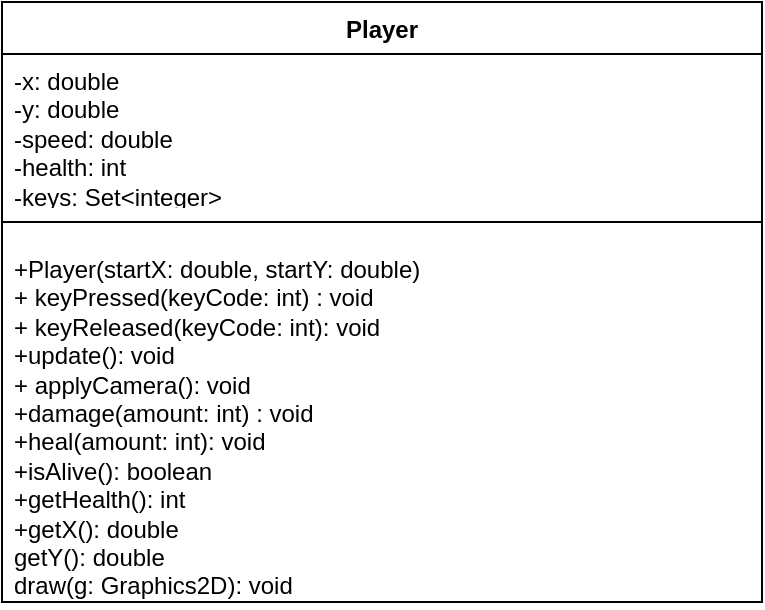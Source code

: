 <mxfile version="28.2.5">
  <diagram name="Page-1" id="wzdYmaSANyBIwJRAk64-">
    <mxGraphModel dx="976" dy="361" grid="1" gridSize="10" guides="1" tooltips="1" connect="1" arrows="1" fold="1" page="1" pageScale="1" pageWidth="850" pageHeight="1100" math="0" shadow="0">
      <root>
        <mxCell id="0" />
        <mxCell id="1" parent="0" />
        <mxCell id="9soJT8mT1mYBmQvVk3uF-15" value="Player" style="swimlane;fontStyle=1;align=center;verticalAlign=top;childLayout=stackLayout;horizontal=1;startSize=26;horizontalStack=0;resizeParent=1;resizeParentMax=0;resizeLast=0;collapsible=1;marginBottom=0;whiteSpace=wrap;html=1;" parent="1" vertex="1">
          <mxGeometry x="160" y="160" width="380" height="300" as="geometry">
            <mxRectangle x="160" y="160" width="100" height="30" as="alternateBounds" />
          </mxGeometry>
        </mxCell>
        <mxCell id="9soJT8mT1mYBmQvVk3uF-16" value="-x: double&lt;div&gt;-y: double&lt;/div&gt;&lt;div&gt;-speed: double&lt;/div&gt;&lt;div&gt;-health: int&lt;/div&gt;&lt;div&gt;-keys: Set&amp;lt;integer&amp;gt;&lt;/div&gt;" style="text;strokeColor=none;fillColor=none;align=left;verticalAlign=top;spacingLeft=4;spacingRight=4;overflow=hidden;rotatable=0;points=[[0,0.5],[1,0.5]];portConstraint=eastwest;whiteSpace=wrap;html=1;" parent="9soJT8mT1mYBmQvVk3uF-15" vertex="1">
          <mxGeometry y="26" width="380" height="74" as="geometry" />
        </mxCell>
        <mxCell id="9soJT8mT1mYBmQvVk3uF-17" value="" style="line;strokeWidth=1;fillColor=none;align=left;verticalAlign=middle;spacingTop=-1;spacingLeft=3;spacingRight=3;rotatable=0;labelPosition=right;points=[];portConstraint=eastwest;strokeColor=inherit;" parent="9soJT8mT1mYBmQvVk3uF-15" vertex="1">
          <mxGeometry y="100" width="380" height="20" as="geometry" />
        </mxCell>
        <mxCell id="9soJT8mT1mYBmQvVk3uF-18" value="+Player(startX: double, startY: double)&lt;div&gt;+ keyPressed(keyCode: int) : void&lt;/div&gt;&lt;div&gt;+ keyReleased(keyCode: int): void&lt;/div&gt;&lt;div&gt;+update(): void&lt;/div&gt;&lt;div&gt;+ applyCamera(): void&lt;/div&gt;&lt;div&gt;+damage(amount: int) : void&lt;/div&gt;&lt;div&gt;+heal(amount: int): void&lt;/div&gt;&lt;div&gt;+isAlive(): boolean&lt;/div&gt;&lt;div&gt;+getHealth(): int&lt;/div&gt;&lt;div&gt;+getX(): double&lt;/div&gt;&lt;div&gt;getY(): double&lt;/div&gt;&lt;div&gt;draw(g: Graphics2D): void&lt;/div&gt;&lt;div&gt;&lt;br&gt;&lt;/div&gt;" style="text;strokeColor=none;fillColor=none;align=left;verticalAlign=top;spacingLeft=4;spacingRight=4;overflow=hidden;rotatable=0;points=[[0,0.5],[1,0.5]];portConstraint=eastwest;whiteSpace=wrap;html=1;" parent="9soJT8mT1mYBmQvVk3uF-15" vertex="1">
          <mxGeometry y="120" width="380" height="180" as="geometry" />
        </mxCell>
      </root>
    </mxGraphModel>
  </diagram>
</mxfile>
